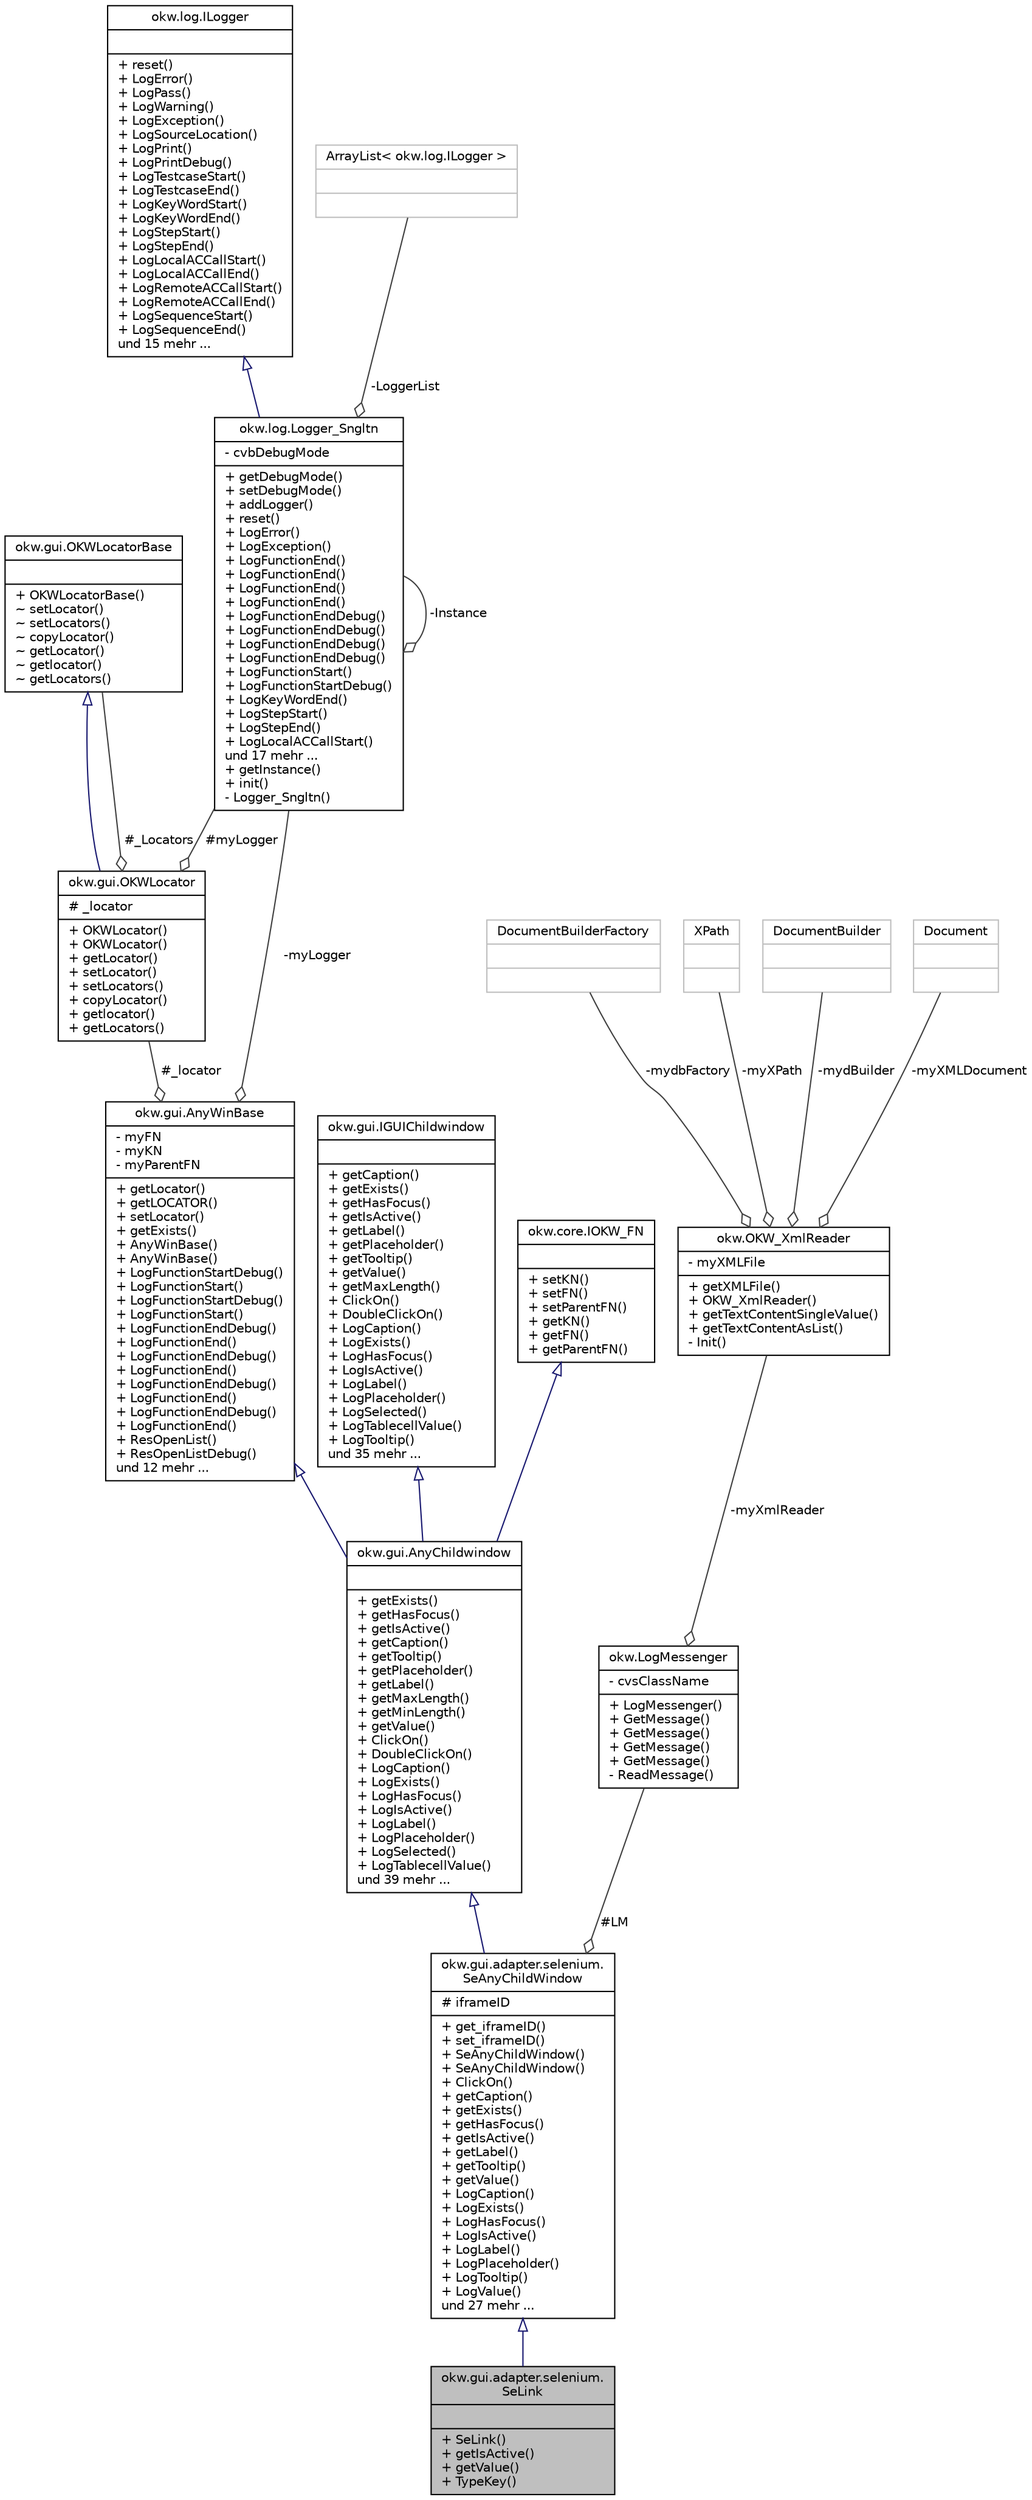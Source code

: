 digraph "okw.gui.adapter.selenium.SeLink"
{
 // INTERACTIVE_SVG=YES
 // LATEX_PDF_SIZE
  edge [fontname="Helvetica",fontsize="10",labelfontname="Helvetica",labelfontsize="10"];
  node [fontname="Helvetica",fontsize="10",shape=record];
  Node1 [label="{okw.gui.adapter.selenium.\lSeLink\n||+ SeLink()\l+ getIsActive()\l+ getValue()\l+ TypeKey()\l}",height=0.2,width=0.4,color="black", fillcolor="grey75", style="filled", fontcolor="black",tooltip=" "];
  Node2 -> Node1 [dir="back",color="midnightblue",fontsize="10",style="solid",arrowtail="onormal",fontname="Helvetica"];
  Node2 [label="{okw.gui.adapter.selenium.\lSeAnyChildWindow\n|# iframeID\l|+ get_iframeID()\l+ set_iframeID()\l+ SeAnyChildWindow()\l+ SeAnyChildWindow()\l+ ClickOn()\l+ getCaption()\l+ getExists()\l+ getHasFocus()\l+ getIsActive()\l+ getLabel()\l+ getTooltip()\l+ getValue()\l+ LogCaption()\l+ LogExists()\l+ LogHasFocus()\l+ LogIsActive()\l+ LogLabel()\l+ LogPlaceholder()\l+ LogTooltip()\l+ LogValue()\lund 27 mehr ...\l}",height=0.2,width=0.4,color="black", fillcolor="white", style="filled",URL="$classokw_1_1gui_1_1adapter_1_1selenium_1_1_se_any_child_window.html",tooltip=" "];
  Node3 -> Node2 [dir="back",color="midnightblue",fontsize="10",style="solid",arrowtail="onormal",fontname="Helvetica"];
  Node3 [label="{okw.gui.AnyChildwindow\n||+ getExists()\l+ getHasFocus()\l+ getIsActive()\l+ getCaption()\l+ getTooltip()\l+ getPlaceholder()\l+ getLabel()\l+ getMaxLength()\l+ getMinLength()\l+ getValue()\l+ ClickOn()\l+ DoubleClickOn()\l+ LogCaption()\l+ LogExists()\l+ LogHasFocus()\l+ LogIsActive()\l+ LogLabel()\l+ LogPlaceholder()\l+ LogSelected()\l+ LogTablecellValue()\lund 39 mehr ...\l}",height=0.2,width=0.4,color="black", fillcolor="white", style="filled",URL="$classokw_1_1gui_1_1_any_childwindow.html",tooltip=" "];
  Node4 -> Node3 [dir="back",color="midnightblue",fontsize="10",style="solid",arrowtail="onormal",fontname="Helvetica"];
  Node4 [label="{okw.gui.AnyWinBase\n|- myFN\l- myKN\l- myParentFN\l|+ getLocator()\l+ getLOCATOR()\l+ setLocator()\l+ getExists()\l+ AnyWinBase()\l+ AnyWinBase()\l+ LogFunctionStartDebug()\l+ LogFunctionStart()\l+ LogFunctionStartDebug()\l+ LogFunctionStart()\l+ LogFunctionEndDebug()\l+ LogFunctionEnd()\l+ LogFunctionEndDebug()\l+ LogFunctionEnd()\l+ LogFunctionEndDebug()\l+ LogFunctionEnd()\l+ LogFunctionEndDebug()\l+ LogFunctionEnd()\l+ ResOpenList()\l+ ResOpenListDebug()\lund 12 mehr ...\l}",height=0.2,width=0.4,color="black", fillcolor="white", style="filled",URL="$classokw_1_1gui_1_1_any_win_base.html",tooltip="Description of AnyWin."];
  Node5 -> Node4 [color="grey25",fontsize="10",style="solid",label=" #_locator" ,arrowhead="odiamond",fontname="Helvetica"];
  Node5 [label="{okw.gui.OKWLocator\n|# _locator\l|+ OKWLocator()\l+ OKWLocator()\l+ getLocator()\l+ setLocator()\l+ setLocators()\l+ copyLocator()\l+ getlocator()\l+ getLocators()\l}",height=0.2,width=0.4,color="black", fillcolor="white", style="filled",URL="$classokw_1_1gui_1_1_o_k_w_locator.html",tooltip=" "];
  Node6 -> Node5 [dir="back",color="midnightblue",fontsize="10",style="solid",arrowtail="onormal",fontname="Helvetica"];
  Node6 [label="{okw.gui.OKWLocatorBase\n||+ OKWLocatorBase()\l~ setLocator()\l~ setLocators()\l~ copyLocator()\l~ getLocator()\l~ getlocator()\l~ getLocators()\l}",height=0.2,width=0.4,color="black", fillcolor="white", style="filled",URL="$classokw_1_1gui_1_1_o_k_w_locator_base.html",tooltip=" "];
  Node6 -> Node5 [color="grey25",fontsize="10",style="solid",label=" #_Locators" ,arrowhead="odiamond",fontname="Helvetica"];
  Node7 -> Node5 [color="grey25",fontsize="10",style="solid",label=" #myLogger" ,arrowhead="odiamond",fontname="Helvetica"];
  Node7 [label="{okw.log.Logger_Sngltn\n|- cvbDebugMode\l|+ getDebugMode()\l+ setDebugMode()\l+ addLogger()\l+ reset()\l+ LogError()\l+ LogException()\l+ LogFunctionEnd()\l+ LogFunctionEnd()\l+ LogFunctionEnd()\l+ LogFunctionEnd()\l+ LogFunctionEndDebug()\l+ LogFunctionEndDebug()\l+ LogFunctionEndDebug()\l+ LogFunctionEndDebug()\l+ LogFunctionStart()\l+ LogFunctionStartDebug()\l+ LogKeyWordEnd()\l+ LogStepStart()\l+ LogStepEnd()\l+ LogLocalACCallStart()\lund 17 mehr ...\l+ getInstance()\l+ init()\l- Logger_Sngltn()\l}",height=0.2,width=0.4,color="black", fillcolor="white", style="filled",URL="$classokw_1_1log_1_1_logger___sngltn.html",tooltip=" "];
  Node8 -> Node7 [dir="back",color="midnightblue",fontsize="10",style="solid",arrowtail="onormal",fontname="Helvetica"];
  Node8 [label="{okw.log.ILogger\n||+ reset()\l+ LogError()\l+ LogPass()\l+ LogWarning()\l+ LogException()\l+ LogSourceLocation()\l+ LogPrint()\l+ LogPrintDebug()\l+ LogTestcaseStart()\l+ LogTestcaseEnd()\l+ LogKeyWordStart()\l+ LogKeyWordEnd()\l+ LogStepStart()\l+ LogStepEnd()\l+ LogLocalACCallStart()\l+ LogLocalACCallEnd()\l+ LogRemoteACCallStart()\l+ LogRemoteACCallEnd()\l+ LogSequenceStart()\l+ LogSequenceEnd()\lund 15 mehr ...\l}",height=0.2,width=0.4,color="black", fillcolor="white", style="filled",URL="$interfaceokw_1_1log_1_1_i_logger.html",tooltip="Debug Logs are not a part of Interface."];
  Node9 -> Node7 [color="grey25",fontsize="10",style="solid",label=" -LoggerList" ,arrowhead="odiamond",fontname="Helvetica"];
  Node9 [label="{ArrayList\< okw.log.ILogger \>\n||}",height=0.2,width=0.4,color="grey75", fillcolor="white", style="filled",tooltip=" "];
  Node7 -> Node7 [color="grey25",fontsize="10",style="solid",label=" -Instance" ,arrowhead="odiamond",fontname="Helvetica"];
  Node7 -> Node4 [color="grey25",fontsize="10",style="solid",label=" -myLogger" ,arrowhead="odiamond",fontname="Helvetica"];
  Node10 -> Node3 [dir="back",color="midnightblue",fontsize="10",style="solid",arrowtail="onormal",fontname="Helvetica"];
  Node10 [label="{okw.gui.IGUIChildwindow\n||+ getCaption()\l+ getExists()\l+ getHasFocus()\l+ getIsActive()\l+ getLabel()\l+ getPlaceholder()\l+ getTooltip()\l+ getValue()\l+ getMaxLength()\l+ ClickOn()\l+ DoubleClickOn()\l+ LogCaption()\l+ LogExists()\l+ LogHasFocus()\l+ LogIsActive()\l+ LogLabel()\l+ LogPlaceholder()\l+ LogSelected()\l+ LogTablecellValue()\l+ LogTooltip()\lund 35 mehr ...\l}",height=0.2,width=0.4,color="black", fillcolor="white", style="filled",URL="$interfaceokw_1_1gui_1_1_i_g_u_i_childwindow.html",tooltip=" "];
  Node11 -> Node3 [dir="back",color="midnightblue",fontsize="10",style="solid",arrowtail="onormal",fontname="Helvetica"];
  Node11 [label="{okw.core.IOKW_FN\n||+ setKN()\l+ setFN()\l+ setParentFN()\l+ getKN()\l+ getFN()\l+ getParentFN()\l}",height=0.2,width=0.4,color="black", fillcolor="white", style="filled",URL="$interfaceokw_1_1core_1_1_i_o_k_w___f_n.html",tooltip=" "];
  Node12 -> Node2 [color="grey25",fontsize="10",style="solid",label=" #LM" ,arrowhead="odiamond",fontname="Helvetica"];
  Node12 [label="{okw.LogMessenger\n|- cvsClassName\l|+ LogMessenger()\l+ GetMessage()\l+ GetMessage()\l+ GetMessage()\l+ GetMessage()\l- ReadMessage()\l}",height=0.2,width=0.4,color="black", fillcolor="white", style="filled",URL="$classokw_1_1_log_messenger.html",tooltip="LogMessenger liest Log-Meldungen sprachspezifisch für die im Konstruktor gegeben Klasse aus der Zugeh..."];
  Node13 -> Node12 [color="grey25",fontsize="10",style="solid",label=" -myXmlReader" ,arrowhead="odiamond",fontname="Helvetica"];
  Node13 [label="{okw.OKW_XmlReader\n|- myXMLFile\l|+ getXMLFile()\l+ OKW_XmlReader()\l+ getTextContentSingleValue()\l+ getTextContentAsList()\l- Init()\l}",height=0.2,width=0.4,color="black", fillcolor="white", style="filled",URL="$classokw_1_1_o_k_w___xml_reader.html",tooltip=" "];
  Node14 -> Node13 [color="grey25",fontsize="10",style="solid",label=" -mydbFactory" ,arrowhead="odiamond",fontname="Helvetica"];
  Node14 [label="{DocumentBuilderFactory\n||}",height=0.2,width=0.4,color="grey75", fillcolor="white", style="filled",tooltip=" "];
  Node15 -> Node13 [color="grey25",fontsize="10",style="solid",label=" -myXPath" ,arrowhead="odiamond",fontname="Helvetica"];
  Node15 [label="{XPath\n||}",height=0.2,width=0.4,color="grey75", fillcolor="white", style="filled",tooltip=" "];
  Node16 -> Node13 [color="grey25",fontsize="10",style="solid",label=" -mydBuilder" ,arrowhead="odiamond",fontname="Helvetica"];
  Node16 [label="{DocumentBuilder\n||}",height=0.2,width=0.4,color="grey75", fillcolor="white", style="filled",tooltip=" "];
  Node17 -> Node13 [color="grey25",fontsize="10",style="solid",label=" -myXMLDocument" ,arrowhead="odiamond",fontname="Helvetica"];
  Node17 [label="{Document\n||}",height=0.2,width=0.4,color="grey75", fillcolor="white", style="filled",tooltip=" "];
}
